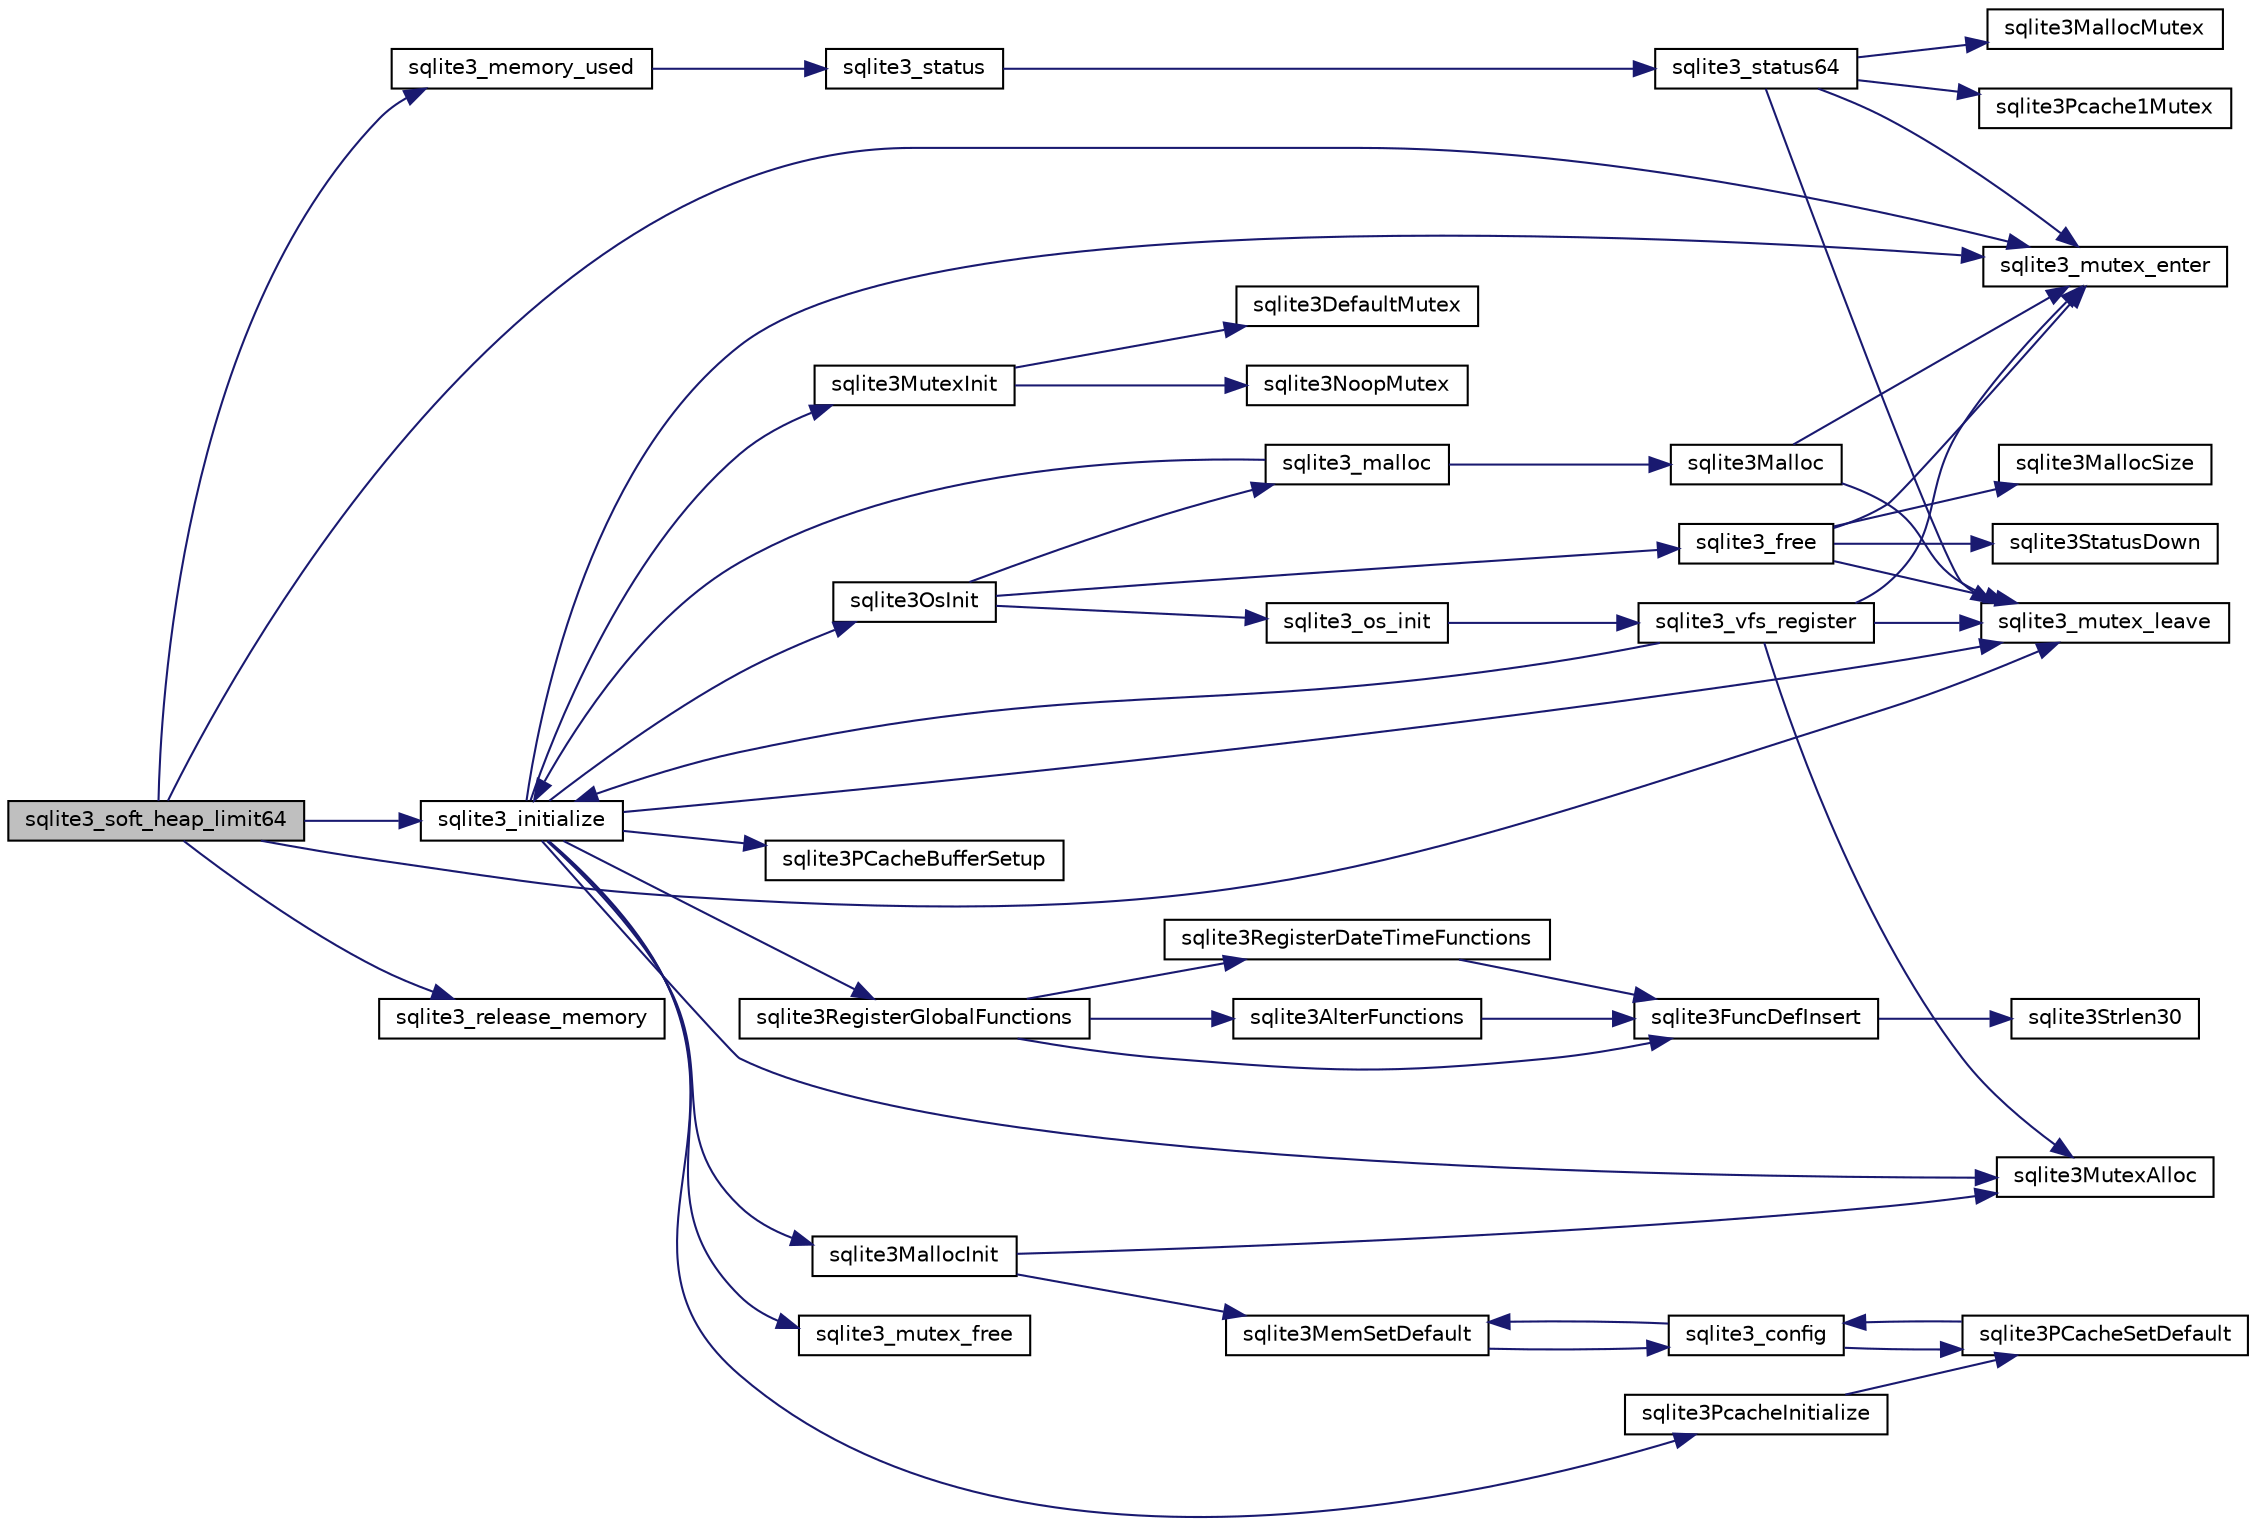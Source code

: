 digraph "sqlite3_soft_heap_limit64"
{
  edge [fontname="Helvetica",fontsize="10",labelfontname="Helvetica",labelfontsize="10"];
  node [fontname="Helvetica",fontsize="10",shape=record];
  rankdir="LR";
  Node1 [label="sqlite3_soft_heap_limit64",height=0.2,width=0.4,color="black", fillcolor="grey75", style="filled", fontcolor="black"];
  Node1 -> Node2 [color="midnightblue",fontsize="10",style="solid",fontname="Helvetica"];
  Node2 [label="sqlite3_initialize",height=0.2,width=0.4,color="black", fillcolor="white", style="filled",URL="$sqlite3_8c.html#a5b5895f1e44d953d975a42a18c923b84"];
  Node2 -> Node3 [color="midnightblue",fontsize="10",style="solid",fontname="Helvetica"];
  Node3 [label="sqlite3_mutex_enter",height=0.2,width=0.4,color="black", fillcolor="white", style="filled",URL="$sqlite3_8c.html#af5a0a035d6f2e625f7fa5339365e8970"];
  Node2 -> Node4 [color="midnightblue",fontsize="10",style="solid",fontname="Helvetica"];
  Node4 [label="sqlite3_mutex_free",height=0.2,width=0.4,color="black", fillcolor="white", style="filled",URL="$sqlite3_8c.html#a20c614aa2534d7b9b93eaaa653d4e49c"];
  Node2 -> Node5 [color="midnightblue",fontsize="10",style="solid",fontname="Helvetica"];
  Node5 [label="sqlite3_mutex_leave",height=0.2,width=0.4,color="black", fillcolor="white", style="filled",URL="$sqlite3_8c.html#a7ebfb82d85f10ee7a80ea8d7ff155c65"];
  Node2 -> Node6 [color="midnightblue",fontsize="10",style="solid",fontname="Helvetica"];
  Node6 [label="sqlite3MallocInit",height=0.2,width=0.4,color="black", fillcolor="white", style="filled",URL="$sqlite3_8c.html#a9e06f9e7cad0d83ce80ab493c9533552"];
  Node6 -> Node7 [color="midnightblue",fontsize="10",style="solid",fontname="Helvetica"];
  Node7 [label="sqlite3MemSetDefault",height=0.2,width=0.4,color="black", fillcolor="white", style="filled",URL="$sqlite3_8c.html#a162fbfd727e92c5f8f72625b5ff62549"];
  Node7 -> Node8 [color="midnightblue",fontsize="10",style="solid",fontname="Helvetica"];
  Node8 [label="sqlite3_config",height=0.2,width=0.4,color="black", fillcolor="white", style="filled",URL="$sqlite3_8c.html#a7ad15264ea6b94804d17b793a0a80419"];
  Node8 -> Node7 [color="midnightblue",fontsize="10",style="solid",fontname="Helvetica"];
  Node8 -> Node9 [color="midnightblue",fontsize="10",style="solid",fontname="Helvetica"];
  Node9 [label="sqlite3PCacheSetDefault",height=0.2,width=0.4,color="black", fillcolor="white", style="filled",URL="$sqlite3_8c.html#a91974afe7709a742451438556ee0c70c"];
  Node9 -> Node8 [color="midnightblue",fontsize="10",style="solid",fontname="Helvetica"];
  Node6 -> Node10 [color="midnightblue",fontsize="10",style="solid",fontname="Helvetica"];
  Node10 [label="sqlite3MutexAlloc",height=0.2,width=0.4,color="black", fillcolor="white", style="filled",URL="$sqlite3_8c.html#a0e3f432ee581f6876b590e7ad7e84e19"];
  Node2 -> Node10 [color="midnightblue",fontsize="10",style="solid",fontname="Helvetica"];
  Node2 -> Node11 [color="midnightblue",fontsize="10",style="solid",fontname="Helvetica"];
  Node11 [label="sqlite3MutexInit",height=0.2,width=0.4,color="black", fillcolor="white", style="filled",URL="$sqlite3_8c.html#a7906afcdd1cdb3d0007eb932398a1158"];
  Node11 -> Node12 [color="midnightblue",fontsize="10",style="solid",fontname="Helvetica"];
  Node12 [label="sqlite3DefaultMutex",height=0.2,width=0.4,color="black", fillcolor="white", style="filled",URL="$sqlite3_8c.html#a348b83939587368e0b6d833f169154e2"];
  Node11 -> Node13 [color="midnightblue",fontsize="10",style="solid",fontname="Helvetica"];
  Node13 [label="sqlite3NoopMutex",height=0.2,width=0.4,color="black", fillcolor="white", style="filled",URL="$sqlite3_8c.html#a4d81b0b1d67b647ae419a82c8df9164f"];
  Node2 -> Node14 [color="midnightblue",fontsize="10",style="solid",fontname="Helvetica"];
  Node14 [label="sqlite3OsInit",height=0.2,width=0.4,color="black", fillcolor="white", style="filled",URL="$sqlite3_8c.html#afeaa886fe1ca086a30fd278b1d069762"];
  Node14 -> Node15 [color="midnightblue",fontsize="10",style="solid",fontname="Helvetica"];
  Node15 [label="sqlite3_malloc",height=0.2,width=0.4,color="black", fillcolor="white", style="filled",URL="$sqlite3_8c.html#a15c317e373e3fecf734bb8c14960928b"];
  Node15 -> Node2 [color="midnightblue",fontsize="10",style="solid",fontname="Helvetica"];
  Node15 -> Node16 [color="midnightblue",fontsize="10",style="solid",fontname="Helvetica"];
  Node16 [label="sqlite3Malloc",height=0.2,width=0.4,color="black", fillcolor="white", style="filled",URL="$sqlite3_8c.html#a361a2eaa846b1885f123abe46f5d8b2b"];
  Node16 -> Node3 [color="midnightblue",fontsize="10",style="solid",fontname="Helvetica"];
  Node16 -> Node5 [color="midnightblue",fontsize="10",style="solid",fontname="Helvetica"];
  Node14 -> Node17 [color="midnightblue",fontsize="10",style="solid",fontname="Helvetica"];
  Node17 [label="sqlite3_free",height=0.2,width=0.4,color="black", fillcolor="white", style="filled",URL="$sqlite3_8c.html#aced35e2ed62edd9c721ade882d508123"];
  Node17 -> Node3 [color="midnightblue",fontsize="10",style="solid",fontname="Helvetica"];
  Node17 -> Node5 [color="midnightblue",fontsize="10",style="solid",fontname="Helvetica"];
  Node17 -> Node18 [color="midnightblue",fontsize="10",style="solid",fontname="Helvetica"];
  Node18 [label="sqlite3MallocSize",height=0.2,width=0.4,color="black", fillcolor="white", style="filled",URL="$sqlite3_8c.html#acf5d2a5f35270bafb050bd2def576955"];
  Node17 -> Node19 [color="midnightblue",fontsize="10",style="solid",fontname="Helvetica"];
  Node19 [label="sqlite3StatusDown",height=0.2,width=0.4,color="black", fillcolor="white", style="filled",URL="$sqlite3_8c.html#a3388b10ce0b0a4fc95dfb85ccdb904c1"];
  Node14 -> Node20 [color="midnightblue",fontsize="10",style="solid",fontname="Helvetica"];
  Node20 [label="sqlite3_os_init",height=0.2,width=0.4,color="black", fillcolor="white", style="filled",URL="$sqlite3_8c.html#ab329a2edbeb004826d5c239ccddc6190"];
  Node20 -> Node21 [color="midnightblue",fontsize="10",style="solid",fontname="Helvetica"];
  Node21 [label="sqlite3_vfs_register",height=0.2,width=0.4,color="black", fillcolor="white", style="filled",URL="$sqlite3_8c.html#a1831cbc138c15f6d6831b57afdc19a62"];
  Node21 -> Node2 [color="midnightblue",fontsize="10",style="solid",fontname="Helvetica"];
  Node21 -> Node10 [color="midnightblue",fontsize="10",style="solid",fontname="Helvetica"];
  Node21 -> Node3 [color="midnightblue",fontsize="10",style="solid",fontname="Helvetica"];
  Node21 -> Node5 [color="midnightblue",fontsize="10",style="solid",fontname="Helvetica"];
  Node2 -> Node22 [color="midnightblue",fontsize="10",style="solid",fontname="Helvetica"];
  Node22 [label="sqlite3PCacheBufferSetup",height=0.2,width=0.4,color="black", fillcolor="white", style="filled",URL="$sqlite3_8c.html#ad18a1eebefdfbc4254f473f7b0101937"];
  Node2 -> Node23 [color="midnightblue",fontsize="10",style="solid",fontname="Helvetica"];
  Node23 [label="sqlite3PcacheInitialize",height=0.2,width=0.4,color="black", fillcolor="white", style="filled",URL="$sqlite3_8c.html#a2902c61ddc88bea002c4d69fe4052b1f"];
  Node23 -> Node9 [color="midnightblue",fontsize="10",style="solid",fontname="Helvetica"];
  Node2 -> Node24 [color="midnightblue",fontsize="10",style="solid",fontname="Helvetica"];
  Node24 [label="sqlite3RegisterGlobalFunctions",height=0.2,width=0.4,color="black", fillcolor="white", style="filled",URL="$sqlite3_8c.html#a9f75bd111010f29e1b8d74344473c4ec"];
  Node24 -> Node25 [color="midnightblue",fontsize="10",style="solid",fontname="Helvetica"];
  Node25 [label="sqlite3FuncDefInsert",height=0.2,width=0.4,color="black", fillcolor="white", style="filled",URL="$sqlite3_8c.html#a4792ef11f826665b64987bd051fa5a20"];
  Node25 -> Node26 [color="midnightblue",fontsize="10",style="solid",fontname="Helvetica"];
  Node26 [label="sqlite3Strlen30",height=0.2,width=0.4,color="black", fillcolor="white", style="filled",URL="$sqlite3_8c.html#a3dcd80ba41f1a308193dee74857b62a7"];
  Node24 -> Node27 [color="midnightblue",fontsize="10",style="solid",fontname="Helvetica"];
  Node27 [label="sqlite3RegisterDateTimeFunctions",height=0.2,width=0.4,color="black", fillcolor="white", style="filled",URL="$sqlite3_8c.html#a44405fdf6c4462912007f6602ecc0bb4"];
  Node27 -> Node25 [color="midnightblue",fontsize="10",style="solid",fontname="Helvetica"];
  Node24 -> Node28 [color="midnightblue",fontsize="10",style="solid",fontname="Helvetica"];
  Node28 [label="sqlite3AlterFunctions",height=0.2,width=0.4,color="black", fillcolor="white", style="filled",URL="$sqlite3_8c.html#a4b5f51ee63825132199e65d41eabafb7"];
  Node28 -> Node25 [color="midnightblue",fontsize="10",style="solid",fontname="Helvetica"];
  Node1 -> Node29 [color="midnightblue",fontsize="10",style="solid",fontname="Helvetica"];
  Node29 [label="sqlite3_memory_used",height=0.2,width=0.4,color="black", fillcolor="white", style="filled",URL="$sqlite3_8c.html#ad74298d4d4e06b1479f6b6524a2b68fd"];
  Node29 -> Node30 [color="midnightblue",fontsize="10",style="solid",fontname="Helvetica"];
  Node30 [label="sqlite3_status",height=0.2,width=0.4,color="black", fillcolor="white", style="filled",URL="$sqlite3_8c.html#ad0a6bbb8ccb65df1a5fdf9254a6ece61"];
  Node30 -> Node31 [color="midnightblue",fontsize="10",style="solid",fontname="Helvetica"];
  Node31 [label="sqlite3_status64",height=0.2,width=0.4,color="black", fillcolor="white", style="filled",URL="$sqlite3_8c.html#a30926180b4a396d6ac9e9cb57504b72b"];
  Node31 -> Node32 [color="midnightblue",fontsize="10",style="solid",fontname="Helvetica"];
  Node32 [label="sqlite3Pcache1Mutex",height=0.2,width=0.4,color="black", fillcolor="white", style="filled",URL="$sqlite3_8c.html#a4b8fb4a638129fa401986c442c33bec4"];
  Node31 -> Node33 [color="midnightblue",fontsize="10",style="solid",fontname="Helvetica"];
  Node33 [label="sqlite3MallocMutex",height=0.2,width=0.4,color="black", fillcolor="white", style="filled",URL="$sqlite3_8c.html#ace5c421a088dfc155873c0d9545e6870"];
  Node31 -> Node3 [color="midnightblue",fontsize="10",style="solid",fontname="Helvetica"];
  Node31 -> Node5 [color="midnightblue",fontsize="10",style="solid",fontname="Helvetica"];
  Node1 -> Node3 [color="midnightblue",fontsize="10",style="solid",fontname="Helvetica"];
  Node1 -> Node5 [color="midnightblue",fontsize="10",style="solid",fontname="Helvetica"];
  Node1 -> Node34 [color="midnightblue",fontsize="10",style="solid",fontname="Helvetica"];
  Node34 [label="sqlite3_release_memory",height=0.2,width=0.4,color="black", fillcolor="white", style="filled",URL="$sqlite3_8c.html#acf7667d3e5ed6bba402729631923fcbd"];
}
